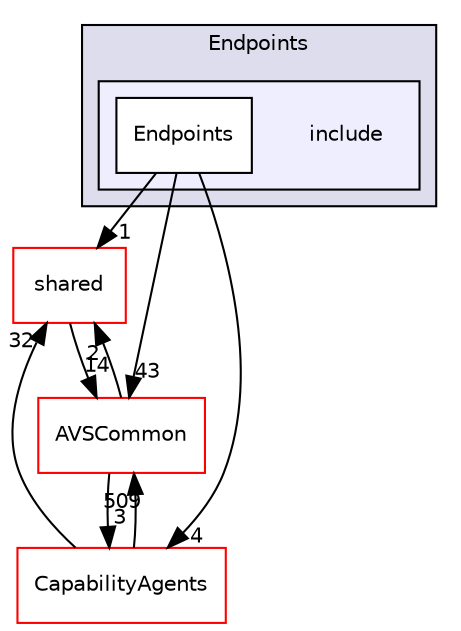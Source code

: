 digraph "/workplace/avs-device-sdk/Endpoints/include" {
  compound=true
  node [ fontsize="10", fontname="Helvetica"];
  edge [ labelfontsize="10", labelfontname="Helvetica"];
  subgraph clusterdir_0a90cfc4c6fc93350190d2c91cca5e69 {
    graph [ bgcolor="#ddddee", pencolor="black", label="Endpoints" fontname="Helvetica", fontsize="10", URL="dir_0a90cfc4c6fc93350190d2c91cca5e69.html"]
  subgraph clusterdir_7a58df4bcbb68d87015859ee7ca53249 {
    graph [ bgcolor="#eeeeff", pencolor="black", label="" URL="dir_7a58df4bcbb68d87015859ee7ca53249.html"];
    dir_7a58df4bcbb68d87015859ee7ca53249 [shape=plaintext label="include"];
    dir_8059b77ea61b795319c9c4a7723ac991 [shape=box label="Endpoints" color="black" fillcolor="white" style="filled" URL="dir_8059b77ea61b795319c9c4a7723ac991.html"];
  }
  }
  dir_9982052f7ce695d12571567315b2fafa [shape=box label="shared" fillcolor="white" style="filled" color="red" URL="dir_9982052f7ce695d12571567315b2fafa.html"];
  dir_7cf910bd1d7603f12ef47ff650cec893 [shape=box label="CapabilityAgents" fillcolor="white" style="filled" color="red" URL="dir_7cf910bd1d7603f12ef47ff650cec893.html"];
  dir_13e65effb2bde530b17b3d5eefcd0266 [shape=box label="AVSCommon" fillcolor="white" style="filled" color="red" URL="dir_13e65effb2bde530b17b3d5eefcd0266.html"];
  dir_8059b77ea61b795319c9c4a7723ac991->dir_9982052f7ce695d12571567315b2fafa [headlabel="1", labeldistance=1.5 headhref="dir_000516_000598.html"];
  dir_8059b77ea61b795319c9c4a7723ac991->dir_7cf910bd1d7603f12ef47ff650cec893 [headlabel="4", labeldistance=1.5 headhref="dir_000516_000357.html"];
  dir_8059b77ea61b795319c9c4a7723ac991->dir_13e65effb2bde530b17b3d5eefcd0266 [headlabel="43", labeldistance=1.5 headhref="dir_000516_000017.html"];
  dir_9982052f7ce695d12571567315b2fafa->dir_13e65effb2bde530b17b3d5eefcd0266 [headlabel="14", labeldistance=1.5 headhref="dir_000598_000017.html"];
  dir_7cf910bd1d7603f12ef47ff650cec893->dir_9982052f7ce695d12571567315b2fafa [headlabel="32", labeldistance=1.5 headhref="dir_000357_000598.html"];
  dir_7cf910bd1d7603f12ef47ff650cec893->dir_13e65effb2bde530b17b3d5eefcd0266 [headlabel="509", labeldistance=1.5 headhref="dir_000357_000017.html"];
  dir_13e65effb2bde530b17b3d5eefcd0266->dir_9982052f7ce695d12571567315b2fafa [headlabel="2", labeldistance=1.5 headhref="dir_000017_000598.html"];
  dir_13e65effb2bde530b17b3d5eefcd0266->dir_7cf910bd1d7603f12ef47ff650cec893 [headlabel="3", labeldistance=1.5 headhref="dir_000017_000357.html"];
}
